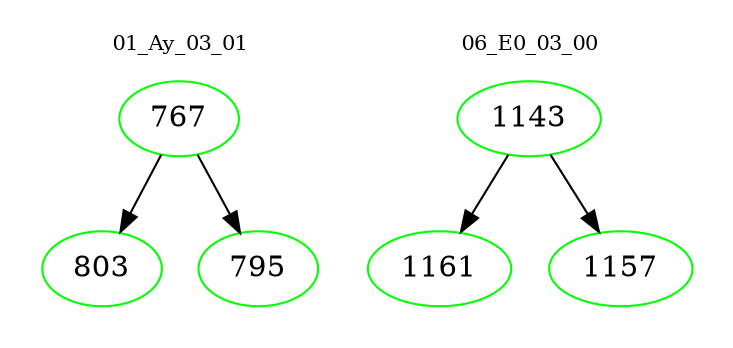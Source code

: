 digraph{
subgraph cluster_0 {
color = white
label = "01_Ay_03_01";
fontsize=10;
T0_767 [label="767", color="green"]
T0_767 -> T0_803 [color="black"]
T0_803 [label="803", color="green"]
T0_767 -> T0_795 [color="black"]
T0_795 [label="795", color="green"]
}
subgraph cluster_1 {
color = white
label = "06_E0_03_00";
fontsize=10;
T1_1143 [label="1143", color="green"]
T1_1143 -> T1_1161 [color="black"]
T1_1161 [label="1161", color="green"]
T1_1143 -> T1_1157 [color="black"]
T1_1157 [label="1157", color="green"]
}
}
